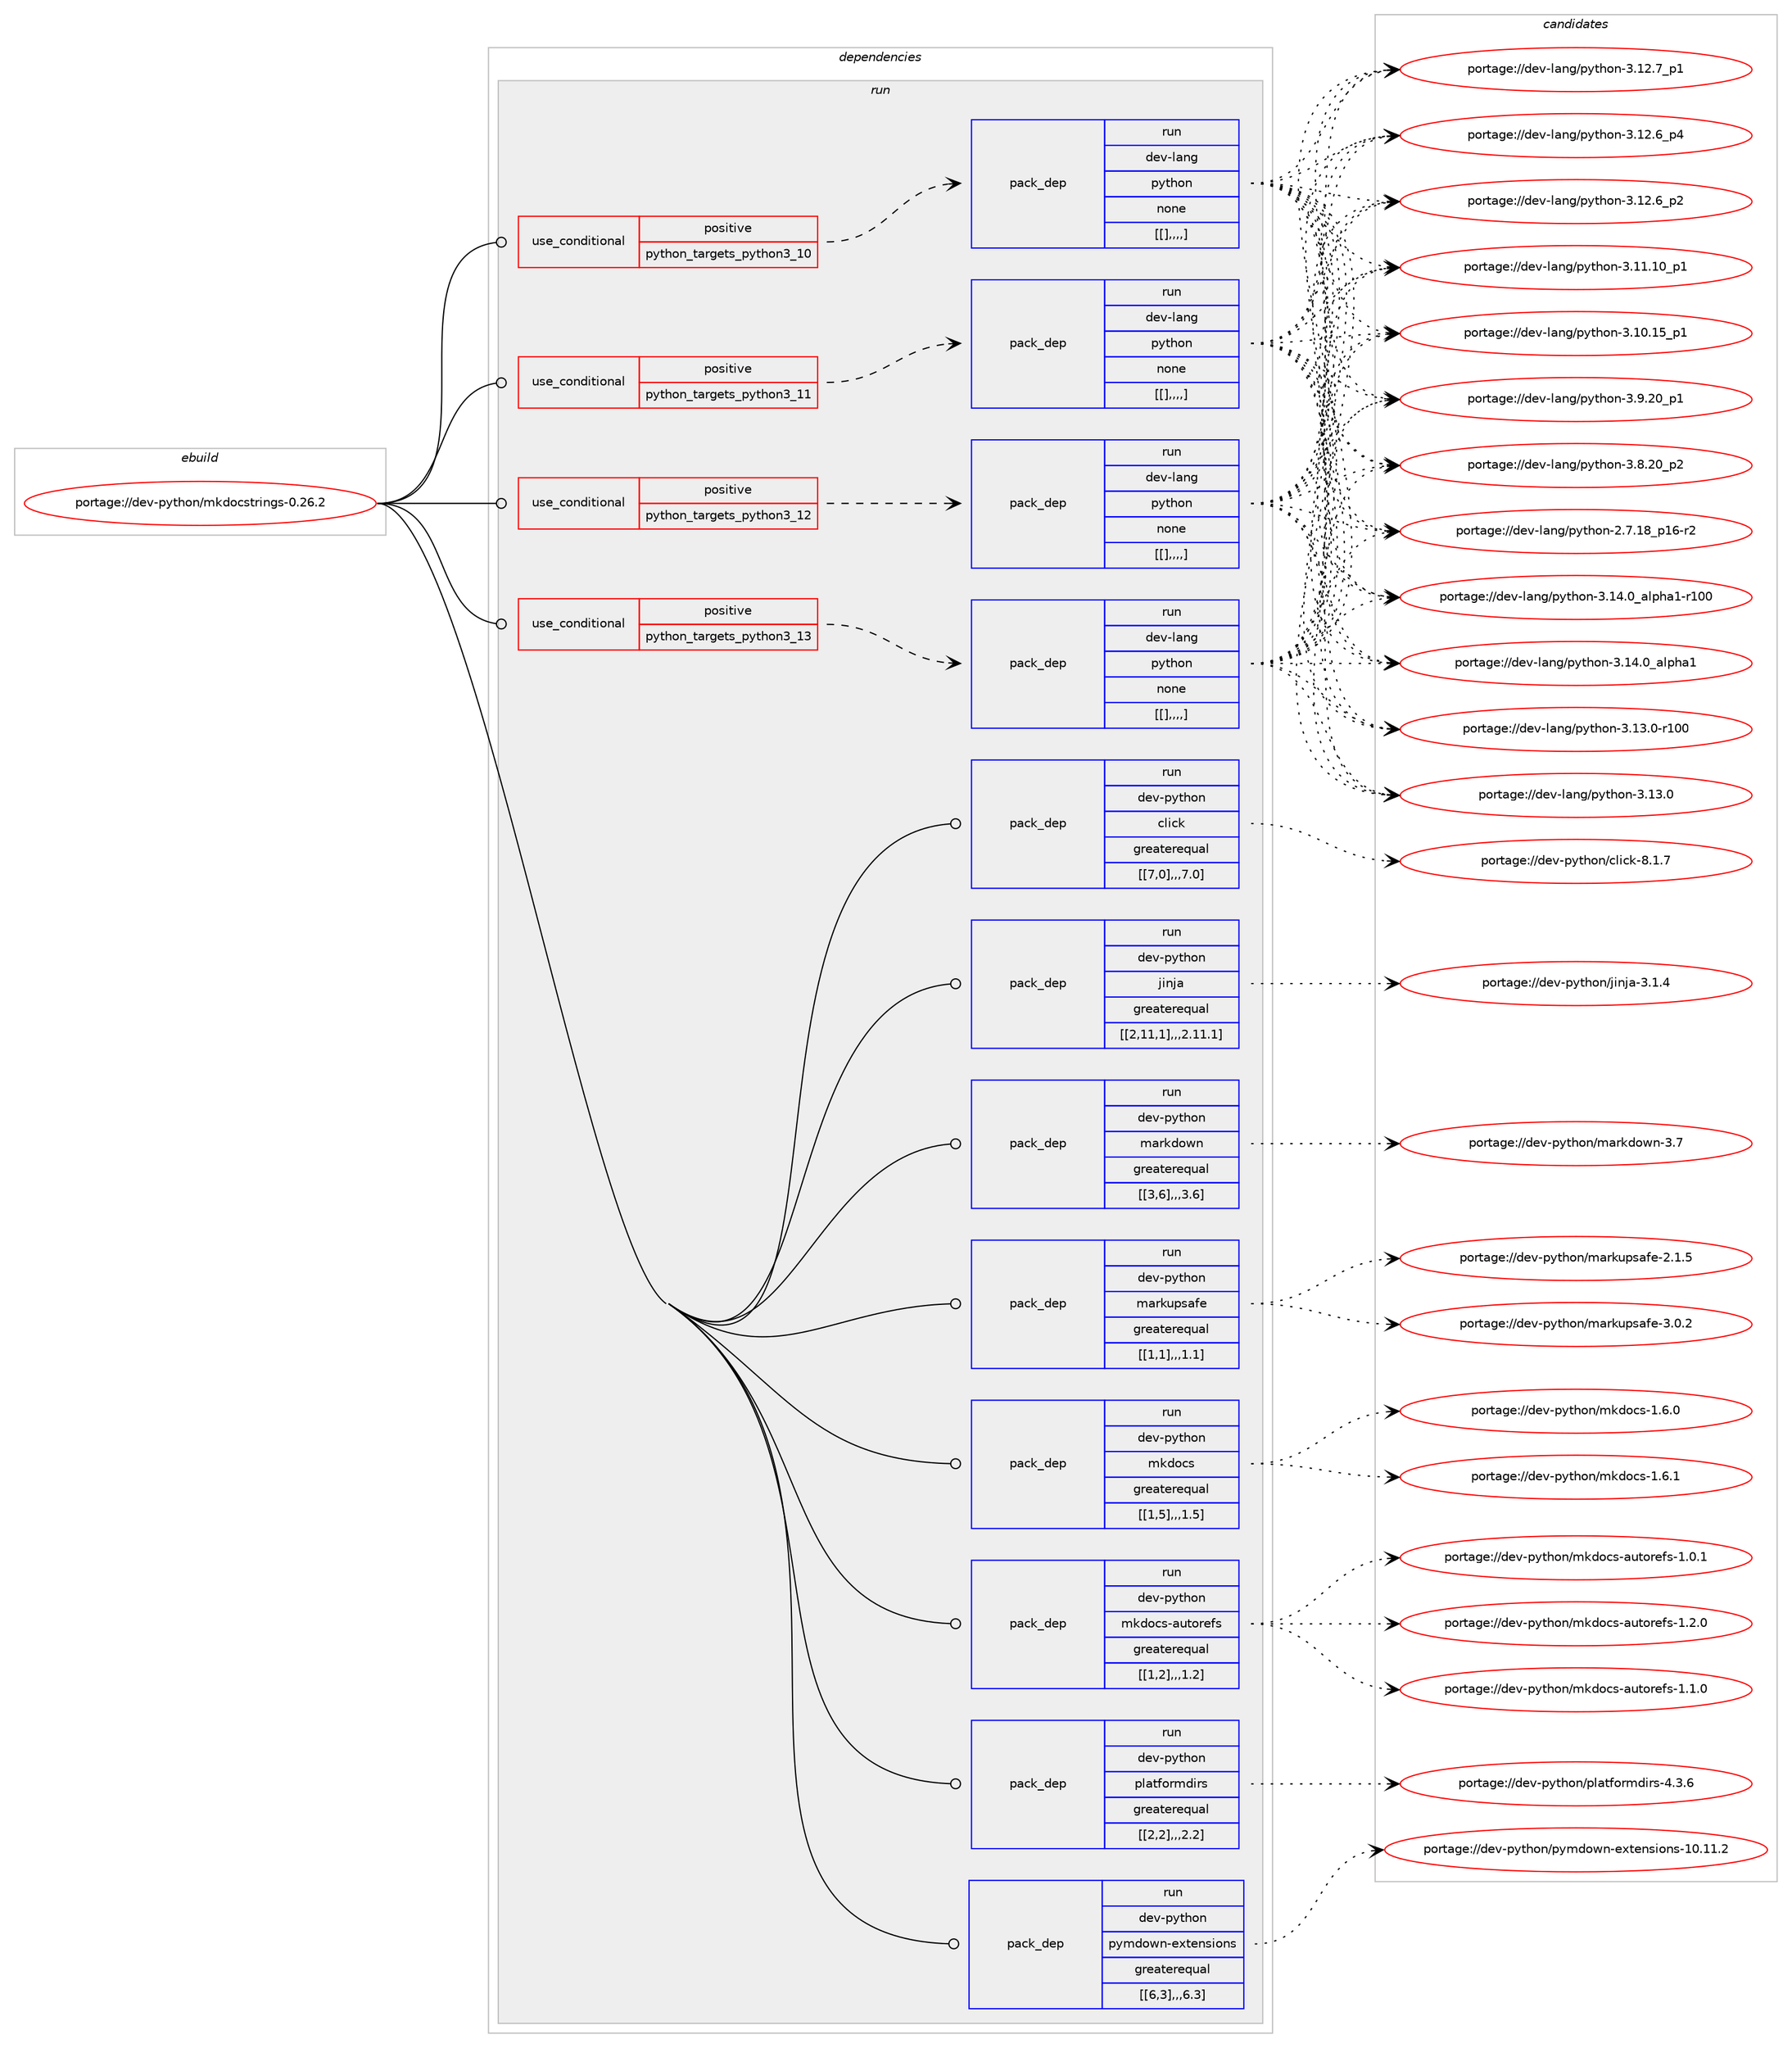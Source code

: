 digraph prolog {

# *************
# Graph options
# *************

newrank=true;
concentrate=true;
compound=true;
graph [rankdir=LR,fontname=Helvetica,fontsize=10,ranksep=1.5];#, ranksep=2.5, nodesep=0.2];
edge  [arrowhead=vee];
node  [fontname=Helvetica,fontsize=10];

# **********
# The ebuild
# **********

subgraph cluster_leftcol {
color=gray;
label=<<i>ebuild</i>>;
id [label="portage://dev-python/mkdocstrings-0.26.2", color=red, width=4, href="../dev-python/mkdocstrings-0.26.2.svg"];
}

# ****************
# The dependencies
# ****************

subgraph cluster_midcol {
color=gray;
label=<<i>dependencies</i>>;
subgraph cluster_compile {
fillcolor="#eeeeee";
style=filled;
label=<<i>compile</i>>;
}
subgraph cluster_compileandrun {
fillcolor="#eeeeee";
style=filled;
label=<<i>compile and run</i>>;
}
subgraph cluster_run {
fillcolor="#eeeeee";
style=filled;
label=<<i>run</i>>;
subgraph cond37251 {
dependency157316 [label=<<TABLE BORDER="0" CELLBORDER="1" CELLSPACING="0" CELLPADDING="4"><TR><TD ROWSPAN="3" CELLPADDING="10">use_conditional</TD></TR><TR><TD>positive</TD></TR><TR><TD>python_targets_python3_10</TD></TR></TABLE>>, shape=none, color=red];
subgraph pack118768 {
dependency157336 [label=<<TABLE BORDER="0" CELLBORDER="1" CELLSPACING="0" CELLPADDING="4" WIDTH="220"><TR><TD ROWSPAN="6" CELLPADDING="30">pack_dep</TD></TR><TR><TD WIDTH="110">run</TD></TR><TR><TD>dev-lang</TD></TR><TR><TD>python</TD></TR><TR><TD>none</TD></TR><TR><TD>[[],,,,]</TD></TR></TABLE>>, shape=none, color=blue];
}
dependency157316:e -> dependency157336:w [weight=20,style="dashed",arrowhead="vee"];
}
id:e -> dependency157316:w [weight=20,style="solid",arrowhead="odot"];
subgraph cond37285 {
dependency157409 [label=<<TABLE BORDER="0" CELLBORDER="1" CELLSPACING="0" CELLPADDING="4"><TR><TD ROWSPAN="3" CELLPADDING="10">use_conditional</TD></TR><TR><TD>positive</TD></TR><TR><TD>python_targets_python3_11</TD></TR></TABLE>>, shape=none, color=red];
subgraph pack118824 {
dependency157442 [label=<<TABLE BORDER="0" CELLBORDER="1" CELLSPACING="0" CELLPADDING="4" WIDTH="220"><TR><TD ROWSPAN="6" CELLPADDING="30">pack_dep</TD></TR><TR><TD WIDTH="110">run</TD></TR><TR><TD>dev-lang</TD></TR><TR><TD>python</TD></TR><TR><TD>none</TD></TR><TR><TD>[[],,,,]</TD></TR></TABLE>>, shape=none, color=blue];
}
dependency157409:e -> dependency157442:w [weight=20,style="dashed",arrowhead="vee"];
}
id:e -> dependency157409:w [weight=20,style="solid",arrowhead="odot"];
subgraph cond37296 {
dependency157463 [label=<<TABLE BORDER="0" CELLBORDER="1" CELLSPACING="0" CELLPADDING="4"><TR><TD ROWSPAN="3" CELLPADDING="10">use_conditional</TD></TR><TR><TD>positive</TD></TR><TR><TD>python_targets_python3_12</TD></TR></TABLE>>, shape=none, color=red];
subgraph pack118894 {
dependency157529 [label=<<TABLE BORDER="0" CELLBORDER="1" CELLSPACING="0" CELLPADDING="4" WIDTH="220"><TR><TD ROWSPAN="6" CELLPADDING="30">pack_dep</TD></TR><TR><TD WIDTH="110">run</TD></TR><TR><TD>dev-lang</TD></TR><TR><TD>python</TD></TR><TR><TD>none</TD></TR><TR><TD>[[],,,,]</TD></TR></TABLE>>, shape=none, color=blue];
}
dependency157463:e -> dependency157529:w [weight=20,style="dashed",arrowhead="vee"];
}
id:e -> dependency157463:w [weight=20,style="solid",arrowhead="odot"];
subgraph cond37343 {
dependency157576 [label=<<TABLE BORDER="0" CELLBORDER="1" CELLSPACING="0" CELLPADDING="4"><TR><TD ROWSPAN="3" CELLPADDING="10">use_conditional</TD></TR><TR><TD>positive</TD></TR><TR><TD>python_targets_python3_13</TD></TR></TABLE>>, shape=none, color=red];
subgraph pack118922 {
dependency157602 [label=<<TABLE BORDER="0" CELLBORDER="1" CELLSPACING="0" CELLPADDING="4" WIDTH="220"><TR><TD ROWSPAN="6" CELLPADDING="30">pack_dep</TD></TR><TR><TD WIDTH="110">run</TD></TR><TR><TD>dev-lang</TD></TR><TR><TD>python</TD></TR><TR><TD>none</TD></TR><TR><TD>[[],,,,]</TD></TR></TABLE>>, shape=none, color=blue];
}
dependency157576:e -> dependency157602:w [weight=20,style="dashed",arrowhead="vee"];
}
id:e -> dependency157576:w [weight=20,style="solid",arrowhead="odot"];
subgraph pack118957 {
dependency157649 [label=<<TABLE BORDER="0" CELLBORDER="1" CELLSPACING="0" CELLPADDING="4" WIDTH="220"><TR><TD ROWSPAN="6" CELLPADDING="30">pack_dep</TD></TR><TR><TD WIDTH="110">run</TD></TR><TR><TD>dev-python</TD></TR><TR><TD>click</TD></TR><TR><TD>greaterequal</TD></TR><TR><TD>[[7,0],,,7.0]</TD></TR></TABLE>>, shape=none, color=blue];
}
id:e -> dependency157649:w [weight=20,style="solid",arrowhead="odot"];
subgraph pack119035 {
dependency157750 [label=<<TABLE BORDER="0" CELLBORDER="1" CELLSPACING="0" CELLPADDING="4" WIDTH="220"><TR><TD ROWSPAN="6" CELLPADDING="30">pack_dep</TD></TR><TR><TD WIDTH="110">run</TD></TR><TR><TD>dev-python</TD></TR><TR><TD>jinja</TD></TR><TR><TD>greaterequal</TD></TR><TR><TD>[[2,11,1],,,2.11.1]</TD></TR></TABLE>>, shape=none, color=blue];
}
id:e -> dependency157750:w [weight=20,style="solid",arrowhead="odot"];
subgraph pack119061 {
dependency157796 [label=<<TABLE BORDER="0" CELLBORDER="1" CELLSPACING="0" CELLPADDING="4" WIDTH="220"><TR><TD ROWSPAN="6" CELLPADDING="30">pack_dep</TD></TR><TR><TD WIDTH="110">run</TD></TR><TR><TD>dev-python</TD></TR><TR><TD>markdown</TD></TR><TR><TD>greaterequal</TD></TR><TR><TD>[[3,6],,,3.6]</TD></TR></TABLE>>, shape=none, color=blue];
}
id:e -> dependency157796:w [weight=20,style="solid",arrowhead="odot"];
subgraph pack119079 {
dependency157827 [label=<<TABLE BORDER="0" CELLBORDER="1" CELLSPACING="0" CELLPADDING="4" WIDTH="220"><TR><TD ROWSPAN="6" CELLPADDING="30">pack_dep</TD></TR><TR><TD WIDTH="110">run</TD></TR><TR><TD>dev-python</TD></TR><TR><TD>markupsafe</TD></TR><TR><TD>greaterequal</TD></TR><TR><TD>[[1,1],,,1.1]</TD></TR></TABLE>>, shape=none, color=blue];
}
id:e -> dependency157827:w [weight=20,style="solid",arrowhead="odot"];
subgraph pack119098 {
dependency157832 [label=<<TABLE BORDER="0" CELLBORDER="1" CELLSPACING="0" CELLPADDING="4" WIDTH="220"><TR><TD ROWSPAN="6" CELLPADDING="30">pack_dep</TD></TR><TR><TD WIDTH="110">run</TD></TR><TR><TD>dev-python</TD></TR><TR><TD>mkdocs</TD></TR><TR><TD>greaterequal</TD></TR><TR><TD>[[1,5],,,1.5]</TD></TR></TABLE>>, shape=none, color=blue];
}
id:e -> dependency157832:w [weight=20,style="solid",arrowhead="odot"];
subgraph pack119140 {
dependency157892 [label=<<TABLE BORDER="0" CELLBORDER="1" CELLSPACING="0" CELLPADDING="4" WIDTH="220"><TR><TD ROWSPAN="6" CELLPADDING="30">pack_dep</TD></TR><TR><TD WIDTH="110">run</TD></TR><TR><TD>dev-python</TD></TR><TR><TD>mkdocs-autorefs</TD></TR><TR><TD>greaterequal</TD></TR><TR><TD>[[1,2],,,1.2]</TD></TR></TABLE>>, shape=none, color=blue];
}
id:e -> dependency157892:w [weight=20,style="solid",arrowhead="odot"];
subgraph pack119151 {
dependency157931 [label=<<TABLE BORDER="0" CELLBORDER="1" CELLSPACING="0" CELLPADDING="4" WIDTH="220"><TR><TD ROWSPAN="6" CELLPADDING="30">pack_dep</TD></TR><TR><TD WIDTH="110">run</TD></TR><TR><TD>dev-python</TD></TR><TR><TD>platformdirs</TD></TR><TR><TD>greaterequal</TD></TR><TR><TD>[[2,2],,,2.2]</TD></TR></TABLE>>, shape=none, color=blue];
}
id:e -> dependency157931:w [weight=20,style="solid",arrowhead="odot"];
subgraph pack119166 {
dependency157951 [label=<<TABLE BORDER="0" CELLBORDER="1" CELLSPACING="0" CELLPADDING="4" WIDTH="220"><TR><TD ROWSPAN="6" CELLPADDING="30">pack_dep</TD></TR><TR><TD WIDTH="110">run</TD></TR><TR><TD>dev-python</TD></TR><TR><TD>pymdown-extensions</TD></TR><TR><TD>greaterequal</TD></TR><TR><TD>[[6,3],,,6.3]</TD></TR></TABLE>>, shape=none, color=blue];
}
id:e -> dependency157951:w [weight=20,style="solid",arrowhead="odot"];
}
}

# **************
# The candidates
# **************

subgraph cluster_choices {
rank=same;
color=gray;
label=<<i>candidates</i>>;

subgraph choice118854 {
color=black;
nodesep=1;
choice100101118451089711010347112121116104111110455146495246489597108112104974945114494848 [label="portage://dev-lang/python-3.14.0_alpha1-r100", color=red, width=4,href="../dev-lang/python-3.14.0_alpha1-r100.svg"];
choice1001011184510897110103471121211161041111104551464952464895971081121049749 [label="portage://dev-lang/python-3.14.0_alpha1", color=red, width=4,href="../dev-lang/python-3.14.0_alpha1.svg"];
choice1001011184510897110103471121211161041111104551464951464845114494848 [label="portage://dev-lang/python-3.13.0-r100", color=red, width=4,href="../dev-lang/python-3.13.0-r100.svg"];
choice10010111845108971101034711212111610411111045514649514648 [label="portage://dev-lang/python-3.13.0", color=red, width=4,href="../dev-lang/python-3.13.0.svg"];
choice100101118451089711010347112121116104111110455146495046559511249 [label="portage://dev-lang/python-3.12.7_p1", color=red, width=4,href="../dev-lang/python-3.12.7_p1.svg"];
choice100101118451089711010347112121116104111110455146495046549511252 [label="portage://dev-lang/python-3.12.6_p4", color=red, width=4,href="../dev-lang/python-3.12.6_p4.svg"];
choice100101118451089711010347112121116104111110455146495046549511250 [label="portage://dev-lang/python-3.12.6_p2", color=red, width=4,href="../dev-lang/python-3.12.6_p2.svg"];
choice10010111845108971101034711212111610411111045514649494649489511249 [label="portage://dev-lang/python-3.11.10_p1", color=red, width=4,href="../dev-lang/python-3.11.10_p1.svg"];
choice10010111845108971101034711212111610411111045514649484649539511249 [label="portage://dev-lang/python-3.10.15_p1", color=red, width=4,href="../dev-lang/python-3.10.15_p1.svg"];
choice100101118451089711010347112121116104111110455146574650489511249 [label="portage://dev-lang/python-3.9.20_p1", color=red, width=4,href="../dev-lang/python-3.9.20_p1.svg"];
choice100101118451089711010347112121116104111110455146564650489511250 [label="portage://dev-lang/python-3.8.20_p2", color=red, width=4,href="../dev-lang/python-3.8.20_p2.svg"];
choice100101118451089711010347112121116104111110455046554649569511249544511450 [label="portage://dev-lang/python-2.7.18_p16-r2", color=red, width=4,href="../dev-lang/python-2.7.18_p16-r2.svg"];
dependency157336:e -> choice100101118451089711010347112121116104111110455146495246489597108112104974945114494848:w [style=dotted,weight="100"];
dependency157336:e -> choice1001011184510897110103471121211161041111104551464952464895971081121049749:w [style=dotted,weight="100"];
dependency157336:e -> choice1001011184510897110103471121211161041111104551464951464845114494848:w [style=dotted,weight="100"];
dependency157336:e -> choice10010111845108971101034711212111610411111045514649514648:w [style=dotted,weight="100"];
dependency157336:e -> choice100101118451089711010347112121116104111110455146495046559511249:w [style=dotted,weight="100"];
dependency157336:e -> choice100101118451089711010347112121116104111110455146495046549511252:w [style=dotted,weight="100"];
dependency157336:e -> choice100101118451089711010347112121116104111110455146495046549511250:w [style=dotted,weight="100"];
dependency157336:e -> choice10010111845108971101034711212111610411111045514649494649489511249:w [style=dotted,weight="100"];
dependency157336:e -> choice10010111845108971101034711212111610411111045514649484649539511249:w [style=dotted,weight="100"];
dependency157336:e -> choice100101118451089711010347112121116104111110455146574650489511249:w [style=dotted,weight="100"];
dependency157336:e -> choice100101118451089711010347112121116104111110455146564650489511250:w [style=dotted,weight="100"];
dependency157336:e -> choice100101118451089711010347112121116104111110455046554649569511249544511450:w [style=dotted,weight="100"];
}
subgraph choice118877 {
color=black;
nodesep=1;
choice100101118451089711010347112121116104111110455146495246489597108112104974945114494848 [label="portage://dev-lang/python-3.14.0_alpha1-r100", color=red, width=4,href="../dev-lang/python-3.14.0_alpha1-r100.svg"];
choice1001011184510897110103471121211161041111104551464952464895971081121049749 [label="portage://dev-lang/python-3.14.0_alpha1", color=red, width=4,href="../dev-lang/python-3.14.0_alpha1.svg"];
choice1001011184510897110103471121211161041111104551464951464845114494848 [label="portage://dev-lang/python-3.13.0-r100", color=red, width=4,href="../dev-lang/python-3.13.0-r100.svg"];
choice10010111845108971101034711212111610411111045514649514648 [label="portage://dev-lang/python-3.13.0", color=red, width=4,href="../dev-lang/python-3.13.0.svg"];
choice100101118451089711010347112121116104111110455146495046559511249 [label="portage://dev-lang/python-3.12.7_p1", color=red, width=4,href="../dev-lang/python-3.12.7_p1.svg"];
choice100101118451089711010347112121116104111110455146495046549511252 [label="portage://dev-lang/python-3.12.6_p4", color=red, width=4,href="../dev-lang/python-3.12.6_p4.svg"];
choice100101118451089711010347112121116104111110455146495046549511250 [label="portage://dev-lang/python-3.12.6_p2", color=red, width=4,href="../dev-lang/python-3.12.6_p2.svg"];
choice10010111845108971101034711212111610411111045514649494649489511249 [label="portage://dev-lang/python-3.11.10_p1", color=red, width=4,href="../dev-lang/python-3.11.10_p1.svg"];
choice10010111845108971101034711212111610411111045514649484649539511249 [label="portage://dev-lang/python-3.10.15_p1", color=red, width=4,href="../dev-lang/python-3.10.15_p1.svg"];
choice100101118451089711010347112121116104111110455146574650489511249 [label="portage://dev-lang/python-3.9.20_p1", color=red, width=4,href="../dev-lang/python-3.9.20_p1.svg"];
choice100101118451089711010347112121116104111110455146564650489511250 [label="portage://dev-lang/python-3.8.20_p2", color=red, width=4,href="../dev-lang/python-3.8.20_p2.svg"];
choice100101118451089711010347112121116104111110455046554649569511249544511450 [label="portage://dev-lang/python-2.7.18_p16-r2", color=red, width=4,href="../dev-lang/python-2.7.18_p16-r2.svg"];
dependency157442:e -> choice100101118451089711010347112121116104111110455146495246489597108112104974945114494848:w [style=dotted,weight="100"];
dependency157442:e -> choice1001011184510897110103471121211161041111104551464952464895971081121049749:w [style=dotted,weight="100"];
dependency157442:e -> choice1001011184510897110103471121211161041111104551464951464845114494848:w [style=dotted,weight="100"];
dependency157442:e -> choice10010111845108971101034711212111610411111045514649514648:w [style=dotted,weight="100"];
dependency157442:e -> choice100101118451089711010347112121116104111110455146495046559511249:w [style=dotted,weight="100"];
dependency157442:e -> choice100101118451089711010347112121116104111110455146495046549511252:w [style=dotted,weight="100"];
dependency157442:e -> choice100101118451089711010347112121116104111110455146495046549511250:w [style=dotted,weight="100"];
dependency157442:e -> choice10010111845108971101034711212111610411111045514649494649489511249:w [style=dotted,weight="100"];
dependency157442:e -> choice10010111845108971101034711212111610411111045514649484649539511249:w [style=dotted,weight="100"];
dependency157442:e -> choice100101118451089711010347112121116104111110455146574650489511249:w [style=dotted,weight="100"];
dependency157442:e -> choice100101118451089711010347112121116104111110455146564650489511250:w [style=dotted,weight="100"];
dependency157442:e -> choice100101118451089711010347112121116104111110455046554649569511249544511450:w [style=dotted,weight="100"];
}
subgraph choice118899 {
color=black;
nodesep=1;
choice100101118451089711010347112121116104111110455146495246489597108112104974945114494848 [label="portage://dev-lang/python-3.14.0_alpha1-r100", color=red, width=4,href="../dev-lang/python-3.14.0_alpha1-r100.svg"];
choice1001011184510897110103471121211161041111104551464952464895971081121049749 [label="portage://dev-lang/python-3.14.0_alpha1", color=red, width=4,href="../dev-lang/python-3.14.0_alpha1.svg"];
choice1001011184510897110103471121211161041111104551464951464845114494848 [label="portage://dev-lang/python-3.13.0-r100", color=red, width=4,href="../dev-lang/python-3.13.0-r100.svg"];
choice10010111845108971101034711212111610411111045514649514648 [label="portage://dev-lang/python-3.13.0", color=red, width=4,href="../dev-lang/python-3.13.0.svg"];
choice100101118451089711010347112121116104111110455146495046559511249 [label="portage://dev-lang/python-3.12.7_p1", color=red, width=4,href="../dev-lang/python-3.12.7_p1.svg"];
choice100101118451089711010347112121116104111110455146495046549511252 [label="portage://dev-lang/python-3.12.6_p4", color=red, width=4,href="../dev-lang/python-3.12.6_p4.svg"];
choice100101118451089711010347112121116104111110455146495046549511250 [label="portage://dev-lang/python-3.12.6_p2", color=red, width=4,href="../dev-lang/python-3.12.6_p2.svg"];
choice10010111845108971101034711212111610411111045514649494649489511249 [label="portage://dev-lang/python-3.11.10_p1", color=red, width=4,href="../dev-lang/python-3.11.10_p1.svg"];
choice10010111845108971101034711212111610411111045514649484649539511249 [label="portage://dev-lang/python-3.10.15_p1", color=red, width=4,href="../dev-lang/python-3.10.15_p1.svg"];
choice100101118451089711010347112121116104111110455146574650489511249 [label="portage://dev-lang/python-3.9.20_p1", color=red, width=4,href="../dev-lang/python-3.9.20_p1.svg"];
choice100101118451089711010347112121116104111110455146564650489511250 [label="portage://dev-lang/python-3.8.20_p2", color=red, width=4,href="../dev-lang/python-3.8.20_p2.svg"];
choice100101118451089711010347112121116104111110455046554649569511249544511450 [label="portage://dev-lang/python-2.7.18_p16-r2", color=red, width=4,href="../dev-lang/python-2.7.18_p16-r2.svg"];
dependency157529:e -> choice100101118451089711010347112121116104111110455146495246489597108112104974945114494848:w [style=dotted,weight="100"];
dependency157529:e -> choice1001011184510897110103471121211161041111104551464952464895971081121049749:w [style=dotted,weight="100"];
dependency157529:e -> choice1001011184510897110103471121211161041111104551464951464845114494848:w [style=dotted,weight="100"];
dependency157529:e -> choice10010111845108971101034711212111610411111045514649514648:w [style=dotted,weight="100"];
dependency157529:e -> choice100101118451089711010347112121116104111110455146495046559511249:w [style=dotted,weight="100"];
dependency157529:e -> choice100101118451089711010347112121116104111110455146495046549511252:w [style=dotted,weight="100"];
dependency157529:e -> choice100101118451089711010347112121116104111110455146495046549511250:w [style=dotted,weight="100"];
dependency157529:e -> choice10010111845108971101034711212111610411111045514649494649489511249:w [style=dotted,weight="100"];
dependency157529:e -> choice10010111845108971101034711212111610411111045514649484649539511249:w [style=dotted,weight="100"];
dependency157529:e -> choice100101118451089711010347112121116104111110455146574650489511249:w [style=dotted,weight="100"];
dependency157529:e -> choice100101118451089711010347112121116104111110455146564650489511250:w [style=dotted,weight="100"];
dependency157529:e -> choice100101118451089711010347112121116104111110455046554649569511249544511450:w [style=dotted,weight="100"];
}
subgraph choice118907 {
color=black;
nodesep=1;
choice100101118451089711010347112121116104111110455146495246489597108112104974945114494848 [label="portage://dev-lang/python-3.14.0_alpha1-r100", color=red, width=4,href="../dev-lang/python-3.14.0_alpha1-r100.svg"];
choice1001011184510897110103471121211161041111104551464952464895971081121049749 [label="portage://dev-lang/python-3.14.0_alpha1", color=red, width=4,href="../dev-lang/python-3.14.0_alpha1.svg"];
choice1001011184510897110103471121211161041111104551464951464845114494848 [label="portage://dev-lang/python-3.13.0-r100", color=red, width=4,href="../dev-lang/python-3.13.0-r100.svg"];
choice10010111845108971101034711212111610411111045514649514648 [label="portage://dev-lang/python-3.13.0", color=red, width=4,href="../dev-lang/python-3.13.0.svg"];
choice100101118451089711010347112121116104111110455146495046559511249 [label="portage://dev-lang/python-3.12.7_p1", color=red, width=4,href="../dev-lang/python-3.12.7_p1.svg"];
choice100101118451089711010347112121116104111110455146495046549511252 [label="portage://dev-lang/python-3.12.6_p4", color=red, width=4,href="../dev-lang/python-3.12.6_p4.svg"];
choice100101118451089711010347112121116104111110455146495046549511250 [label="portage://dev-lang/python-3.12.6_p2", color=red, width=4,href="../dev-lang/python-3.12.6_p2.svg"];
choice10010111845108971101034711212111610411111045514649494649489511249 [label="portage://dev-lang/python-3.11.10_p1", color=red, width=4,href="../dev-lang/python-3.11.10_p1.svg"];
choice10010111845108971101034711212111610411111045514649484649539511249 [label="portage://dev-lang/python-3.10.15_p1", color=red, width=4,href="../dev-lang/python-3.10.15_p1.svg"];
choice100101118451089711010347112121116104111110455146574650489511249 [label="portage://dev-lang/python-3.9.20_p1", color=red, width=4,href="../dev-lang/python-3.9.20_p1.svg"];
choice100101118451089711010347112121116104111110455146564650489511250 [label="portage://dev-lang/python-3.8.20_p2", color=red, width=4,href="../dev-lang/python-3.8.20_p2.svg"];
choice100101118451089711010347112121116104111110455046554649569511249544511450 [label="portage://dev-lang/python-2.7.18_p16-r2", color=red, width=4,href="../dev-lang/python-2.7.18_p16-r2.svg"];
dependency157602:e -> choice100101118451089711010347112121116104111110455146495246489597108112104974945114494848:w [style=dotted,weight="100"];
dependency157602:e -> choice1001011184510897110103471121211161041111104551464952464895971081121049749:w [style=dotted,weight="100"];
dependency157602:e -> choice1001011184510897110103471121211161041111104551464951464845114494848:w [style=dotted,weight="100"];
dependency157602:e -> choice10010111845108971101034711212111610411111045514649514648:w [style=dotted,weight="100"];
dependency157602:e -> choice100101118451089711010347112121116104111110455146495046559511249:w [style=dotted,weight="100"];
dependency157602:e -> choice100101118451089711010347112121116104111110455146495046549511252:w [style=dotted,weight="100"];
dependency157602:e -> choice100101118451089711010347112121116104111110455146495046549511250:w [style=dotted,weight="100"];
dependency157602:e -> choice10010111845108971101034711212111610411111045514649494649489511249:w [style=dotted,weight="100"];
dependency157602:e -> choice10010111845108971101034711212111610411111045514649484649539511249:w [style=dotted,weight="100"];
dependency157602:e -> choice100101118451089711010347112121116104111110455146574650489511249:w [style=dotted,weight="100"];
dependency157602:e -> choice100101118451089711010347112121116104111110455146564650489511250:w [style=dotted,weight="100"];
dependency157602:e -> choice100101118451089711010347112121116104111110455046554649569511249544511450:w [style=dotted,weight="100"];
}
subgraph choice118919 {
color=black;
nodesep=1;
choice10010111845112121116104111110479910810599107455646494655 [label="portage://dev-python/click-8.1.7", color=red, width=4,href="../dev-python/click-8.1.7.svg"];
dependency157649:e -> choice10010111845112121116104111110479910810599107455646494655:w [style=dotted,weight="100"];
}
subgraph choice118939 {
color=black;
nodesep=1;
choice100101118451121211161041111104710610511010697455146494652 [label="portage://dev-python/jinja-3.1.4", color=red, width=4,href="../dev-python/jinja-3.1.4.svg"];
dependency157750:e -> choice100101118451121211161041111104710610511010697455146494652:w [style=dotted,weight="100"];
}
subgraph choice118969 {
color=black;
nodesep=1;
choice10010111845112121116104111110471099711410710011111911045514655 [label="portage://dev-python/markdown-3.7", color=red, width=4,href="../dev-python/markdown-3.7.svg"];
dependency157796:e -> choice10010111845112121116104111110471099711410710011111911045514655:w [style=dotted,weight="100"];
}
subgraph choice118970 {
color=black;
nodesep=1;
choice10010111845112121116104111110471099711410711711211597102101455146484650 [label="portage://dev-python/markupsafe-3.0.2", color=red, width=4,href="../dev-python/markupsafe-3.0.2.svg"];
choice10010111845112121116104111110471099711410711711211597102101455046494653 [label="portage://dev-python/markupsafe-2.1.5", color=red, width=4,href="../dev-python/markupsafe-2.1.5.svg"];
dependency157827:e -> choice10010111845112121116104111110471099711410711711211597102101455146484650:w [style=dotted,weight="100"];
dependency157827:e -> choice10010111845112121116104111110471099711410711711211597102101455046494653:w [style=dotted,weight="100"];
}
subgraph choice118973 {
color=black;
nodesep=1;
choice100101118451121211161041111104710910710011199115454946544649 [label="portage://dev-python/mkdocs-1.6.1", color=red, width=4,href="../dev-python/mkdocs-1.6.1.svg"];
choice100101118451121211161041111104710910710011199115454946544648 [label="portage://dev-python/mkdocs-1.6.0", color=red, width=4,href="../dev-python/mkdocs-1.6.0.svg"];
dependency157832:e -> choice100101118451121211161041111104710910710011199115454946544649:w [style=dotted,weight="100"];
dependency157832:e -> choice100101118451121211161041111104710910710011199115454946544648:w [style=dotted,weight="100"];
}
subgraph choice118979 {
color=black;
nodesep=1;
choice1001011184511212111610411111047109107100111991154597117116111114101102115454946504648 [label="portage://dev-python/mkdocs-autorefs-1.2.0", color=red, width=4,href="../dev-python/mkdocs-autorefs-1.2.0.svg"];
choice1001011184511212111610411111047109107100111991154597117116111114101102115454946494648 [label="portage://dev-python/mkdocs-autorefs-1.1.0", color=red, width=4,href="../dev-python/mkdocs-autorefs-1.1.0.svg"];
choice1001011184511212111610411111047109107100111991154597117116111114101102115454946484649 [label="portage://dev-python/mkdocs-autorefs-1.0.1", color=red, width=4,href="../dev-python/mkdocs-autorefs-1.0.1.svg"];
dependency157892:e -> choice1001011184511212111610411111047109107100111991154597117116111114101102115454946504648:w [style=dotted,weight="100"];
dependency157892:e -> choice1001011184511212111610411111047109107100111991154597117116111114101102115454946494648:w [style=dotted,weight="100"];
dependency157892:e -> choice1001011184511212111610411111047109107100111991154597117116111114101102115454946484649:w [style=dotted,weight="100"];
}
subgraph choice118984 {
color=black;
nodesep=1;
choice100101118451121211161041111104711210897116102111114109100105114115455246514654 [label="portage://dev-python/platformdirs-4.3.6", color=red, width=4,href="../dev-python/platformdirs-4.3.6.svg"];
dependency157931:e -> choice100101118451121211161041111104711210897116102111114109100105114115455246514654:w [style=dotted,weight="100"];
}
subgraph choice118986 {
color=black;
nodesep=1;
choice1001011184511212111610411111047112121109100111119110451011201161011101151051111101154549484649494650 [label="portage://dev-python/pymdown-extensions-10.11.2", color=red, width=4,href="../dev-python/pymdown-extensions-10.11.2.svg"];
dependency157951:e -> choice1001011184511212111610411111047112121109100111119110451011201161011101151051111101154549484649494650:w [style=dotted,weight="100"];
}
}

}

